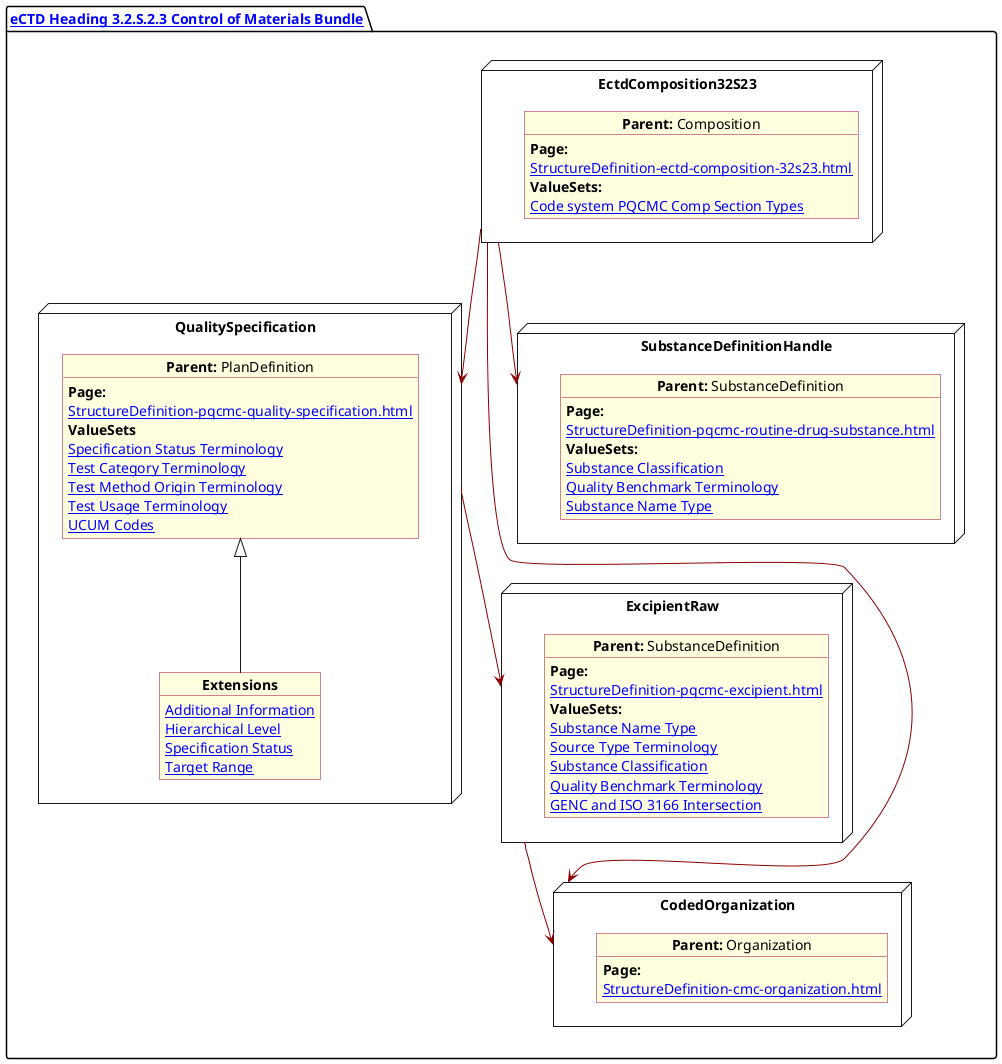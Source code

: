 @startuml SubstanceControlMat
allowmixing
'Mixed model of use case and object
skinparam svgDimensionStyle false
skinparam ObjectBackgroundColor LightYellow
skinparam ObjectBorderColor #A80036
skinparam activityDiamondBorderColor #A80036
skinparam activityDiamondBackgroundColor lawnGreen
skinparam ClassBorderThickness 4

package "[[StructureDefinition-cmc-ectd-document-32s23.html eCTD Heading 3.2.S.2.3 Control of Materials Bundle]]" as NODES {

    node "QualitySpecification" as N2 {

        object "**Parent:** PlanDefinition" as obj2 {
            **Page:**
            [[StructureDefinition-pqcmc-quality-specification.html]]
            **ValueSets**
            [[ValueSet-pqcmc-specification-status-terminology.html Specification Status Terminology]]
            [[ValueSet-pqcmc-test-category-terminology.html Test Category Terminology]]
            [[ValueSet-pqcmc-test-method-origin-terminology.html Test Method Origin Terminology]]
            [[ValueSet-pqcmc-test-usage-terminology.html Test Usage Terminology]]
            [[http://hl7.org/fhir/ValueSet/ucum-units.html UCUM Codes]]
        }
        object "**Extensions**" as objQSEx {
            [[StructureDefinition-pq-additional-info-extension.html Additional Information]]
            [[StructureDefinition-pq-hierarchical-level-extension.html Hierarchical Level]]
            [[StructureDefinition-pq-specification-status-extension.html Specification Status]]
            [[StructureDefinition-pq-target-range.html Target Range]]
        }
        obj2 <|-- objQSEx
    }
    node "EctdComposition32S23" as N1 {

        object "**Parent:** Composition" as obj1 {
            **Page:**
            [[StructureDefinition-ectd-composition-32s23.html]]
            **ValueSets:**
            [[ValueSet-cmc-comp-section-types-vs.html Code system PQCMC Comp Section Types]]
        }
    }

    node "ExcipientRaw" as N21 {

        object "**Parent:** SubstanceDefinition" as obj22 {
            **Page:**
            [[StructureDefinition-pqcmc-excipient.html]]
            **ValueSets:**
            [[ValueSet-pqcmc-substance-name-type.html Substance Name Type]]
            [[ValueSet-pqcmc-source-type-terminology.html Source Type Terminology]]
            [[ValueSet-substance-classification.html Substance Classification]]
            [[ValueSet-pqcmc-quality-benchmark-terminology.html Quality Benchmark Terminology]]
            [[ValueSet-pqcmc-genc-and-iso-intersect.html GENC and ISO 3166 Intersection]]
        }
    }
    node "CodedOrganization" as NSO {

        object "**Parent:** Organization" as objAu {
            **Page:**
            [[StructureDefinition-cmc-organization.html]]

        }
    }

    node "SubstanceDefinitionHandle" as NN {

        object "**Parent:** SubstanceDefinition" as obj3 {
            **Page:**
            [[StructureDefinition-pqcmc-routine-drug-substance.html]]
            **ValueSets:**
            [[ValueSet-substance-classification.html Substance Classification]]
            [[ValueSet-pqcmc-quality-benchmark-terminology.html Quality Benchmark Terminology]]
            [[ValueSet-pqcmc-substance-name-type.html Substance Name Type]]
        }
    }

    N1 -[#darkred]--> N2
    N2 -[#darkred]-> N21
    N1 -[#darkred]--> NSO
    N1 -[#darkred]--> NN
    N21 -[#darkred]-> NSO
}
@enduml